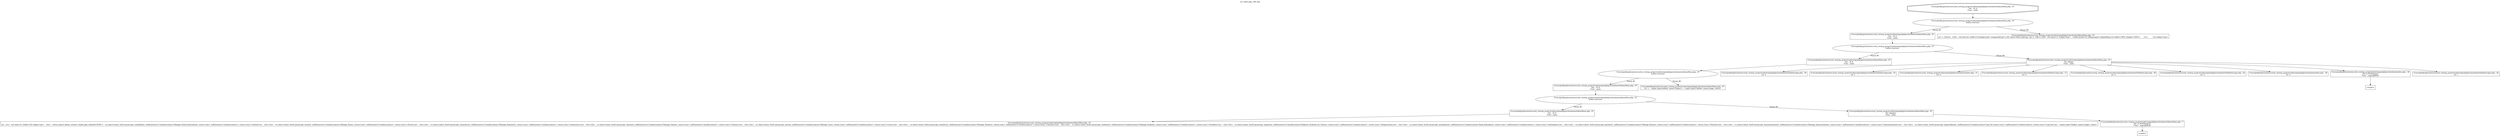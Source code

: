 digraph cfg {
  label="xss_index.php_186_dep";
  labelloc=t;
  n1 [shape=doubleoctagon, label="/Users/peddy/git/unitn/security_testing_project/code/original/php/schoolmate/AdminMain.php : 87\nVar: _t0_8\nFunc: _main\n"];
  n2 [shape=ellipse, label="/Users/peddy/git/unitn/security_testing_project/code/original/php/schoolmate/AdminMain.php : 87\nbuiltin function:\n.\n"];
  n3 [shape=box, label="/Users/peddy/git/unitn/security_testing_project/code/original/php/schoolmate/AdminMain.php : 87\nVar: _t0_8\nFunc: _main\n"];
  n4 [shape=ellipse, label="/Users/peddy/git/unitn/security_testing_project/code/original/php/schoolmate/AdminMain.php : 87\nbuiltin function:\n.\n"];
  n5 [shape=box, label="/Users/peddy/git/unitn/security_testing_project/code/original/php/schoolmate/AdminMain.php : 87\nVar: _t0_8\nFunc: _main\n"];
  n6 [shape=ellipse, label="/Users/peddy/git/unitn/security_testing_project/code/original/php/schoolmate/AdminMain.php : 87\nbuiltin function:\n.\n"];
  n7 [shape=box, label="/Users/peddy/git/unitn/security_testing_project/code/original/php/schoolmate/AdminMain.php : 87\nVar: _t0_8\nFunc: _main\n"];
  n8 [shape=ellipse, label="/Users/peddy/git/unitn/security_testing_project/code/original/php/schoolmate/AdminMain.php : 87\nbuiltin function:\n.\n"];
  n9 [shape=box, label="/Users/peddy/git/unitn/security_testing_project/code/original/php/schoolmate/AdminMain.php : 87\nVar: _t0_8\nFunc: _main\n"];
  n10 [shape=box, label="/Users/peddy/git/unitn/security_testing_project/code/original/php/schoolmate/AdminMain.php : 87\nLit:  <tr>  <td class='b' width=130 valign='top'>   <br>   <form name='admin' action='./index.php' method='POST'>   <a class='menu' href='javascript: schoolInfo();' onMouseover=\\\"window.status='Manage School Information'; return true;\\\" onMouseout=\\\"window.status=''; return true;\\\">School</a>   <br><br>   <a class='menu' href='javascript: terms();' onMouseover=\\\"window.status='Manage Terms'; return true;\\\" onMouseout=\\\"window.status=''; return true;\\\">Terms</a>   <br><br>   <a class='menu' href='javascript: semesters();' onMouseover=\\\"window.status='Manage Semesters'; return true;\\\" onMouseout=\\\"window.status=''; return true;\\\">Semesters</a>   <br><br>   <a class='menu' href='javascript: classes();' onMouseover=\\\"window.status='Manage Classes'; return true;\\\" onMouseout=\\\"window.status=''; return true;\\\">Classes</a>   <br><br>   <a class='menu' href='javascript: users();' onMouseover=\\\"window.status='Manage Users'; return true;\\\" onMouseout=\\\"window.status=''; return true;\\\">Users</a>   <br><br>   <a class='menu' href='javascript: teachers();' onMouseover=\\\"window.status='Manage Teachers'; return true;\\\" onMouseout=\\\"window.status=''; return true;\\\">Teachers</a>   <br><br>   <a class='menu' href='javascript: students();' onMouseover=\\\"window.status='Manage Students'; return true;\\\" onMouseout=\\\"window.status=''; return true;\\\">Students</a>   <br><br>   <a class='menu' href='javascript: register();' onMouseover=\\\"window.status='Register Students for Classes'; return true;\\\" onMouseout=\\\"window.status=''; return true;\\\">Registration</a>   <br><br>   <a class='menu' href='javascript: attendance();' onMouseover=\\\"window.status='Keep Attendance'; return true;\\\" onMouseout=\\\"window.status=''; return true;\\\">Attendance</a>   <br><br>   <a class='menu' href='javascript: parents();' onMouseover=\\\"window.status='Manage Parents'; return true;\\\" onMouseout=\\\"window.status=''; return true;\\\">Parents</a>   <br><br>   <a class='menu' href='javascript: announcements();' onMouseover=\\\"window.status='Manage Announcements'; return true;\\\" onMouseout=\\\"window.status=''; return true;\\\">Announcements</a>   <br><br>   <a class='menu' href='javascript: logoutAdmin();' onMouseover=\\\"window.status='Log Out';return true;\\\" onMouseout=\\\"window.status='';return true;\\\">Log Out</a>   <input type='hidden' name='page2' value='\n"];
  n11 [shape=box, label="/Users/peddy/git/unitn/security_testing_project/code/original/php/schoolmate/AdminMain.php : 87\nVar: $page2\nFunc: _main\n"];
  n12 [shape=box, label="/Users/peddy/git/unitn/security_testing_project/code/original/php/schoolmate/AdminMain.php : 7\nVar: $_POST[page2]\nFunc: _superglobals\n"];
  n13 [shape=box, label="<uninit>"];
  n14 [shape=box, label="/Users/peddy/git/unitn/security_testing_project/code/original/php/schoolmate/AdminMain.php : 87\nLit: >   <input type=hidden' name='logout'>   <input type='hidden' name='page' value='\n"];
  n15 [shape=box, label="/Users/peddy/git/unitn/security_testing_project/code/original/php/schoolmate/AdminMain.php : 87\nVar: $page\nFunc: _main\n"];
  n16 [shape=box, label="/Users/peddy/git/unitn/security_testing_project/code/original/php/schoolmate/ValidateLogin.php : 39\nLit: 2\n"];
  n17 [shape=box, label="/Users/peddy/git/unitn/security_testing_project/code/original/php/schoolmate/ValidateLogin.php : 54\nLit: 5\n"];
  n18 [shape=box, label="/Users/peddy/git/unitn/security_testing_project/code/original/php/schoolmate/index.php : 51\nLit: 0\n"];
  n19 [shape=box, label="/Users/peddy/git/unitn/security_testing_project/code/original/php/schoolmate/ValidateLogin.php : 12\nLit: 0\n"];
  n20 [shape=box, label="/Users/peddy/git/unitn/security_testing_project/code/original/php/schoolmate/ValidateLogin.php : 49\nLit: 4\n"];
  n21 [shape=box, label="/Users/peddy/git/unitn/security_testing_project/code/original/php/schoolmate/ValidateLogin.php : 44\nLit: 2\n"];
  n22 [shape=box, label="/Users/peddy/git/unitn/security_testing_project/code/original/php/schoolmate/index.php : 39\nLit: 0\n"];
  n23 [shape=box, label="/Users/peddy/git/unitn/security_testing_project/code/original/php/schoolmate/index.php : 36\nVar: $_POST[page]\nFunc: _superglobals\n"];
  n24 [shape=box, label="<uninit>"];
  n25 [shape=box, label="/Users/peddy/git/unitn/security_testing_project/code/original/php/schoolmate/ValidateLogin.php : 34\nLit: 1\n"];
  n26 [shape=box, label="/Users/peddy/git/unitn/security_testing_project/code/original/php/schoolmate/AdminMain.php : 87\nLit: > </form>  </td>  <td class=b' width=10 background='./images/left.gif'><div style='letter-spacing: 1pt;'>&nbsp;</div></td>  <td class='w' valign='top'>   <table border=0 cellspacing=0 cellpadding=10 width='100%' height='100%'>	<tr>	 <td valign='top'>\n"];
  n1 -> n2;
  n3 -> n4;
  n5 -> n6;
  n7 -> n8;
  n9 -> n10;
  n8 -> n9[label="Param #1"];
  n8 -> n11[label="Param #2"];
  n12 -> n13;
  n11 -> n12;
  n6 -> n7[label="Param #1"];
  n6 -> n14[label="Param #2"];
  n4 -> n5[label="Param #1"];
  n4 -> n15[label="Param #2"];
  n15 -> n16;
  n15 -> n17;
  n15 -> n18;
  n15 -> n19;
  n15 -> n20;
  n15 -> n21;
  n15 -> n22;
  n15 -> n23;
  n15 -> n25;
  n23 -> n24;
  n2 -> n3[label="Param #1"];
  n2 -> n26[label="Param #2"];
}
